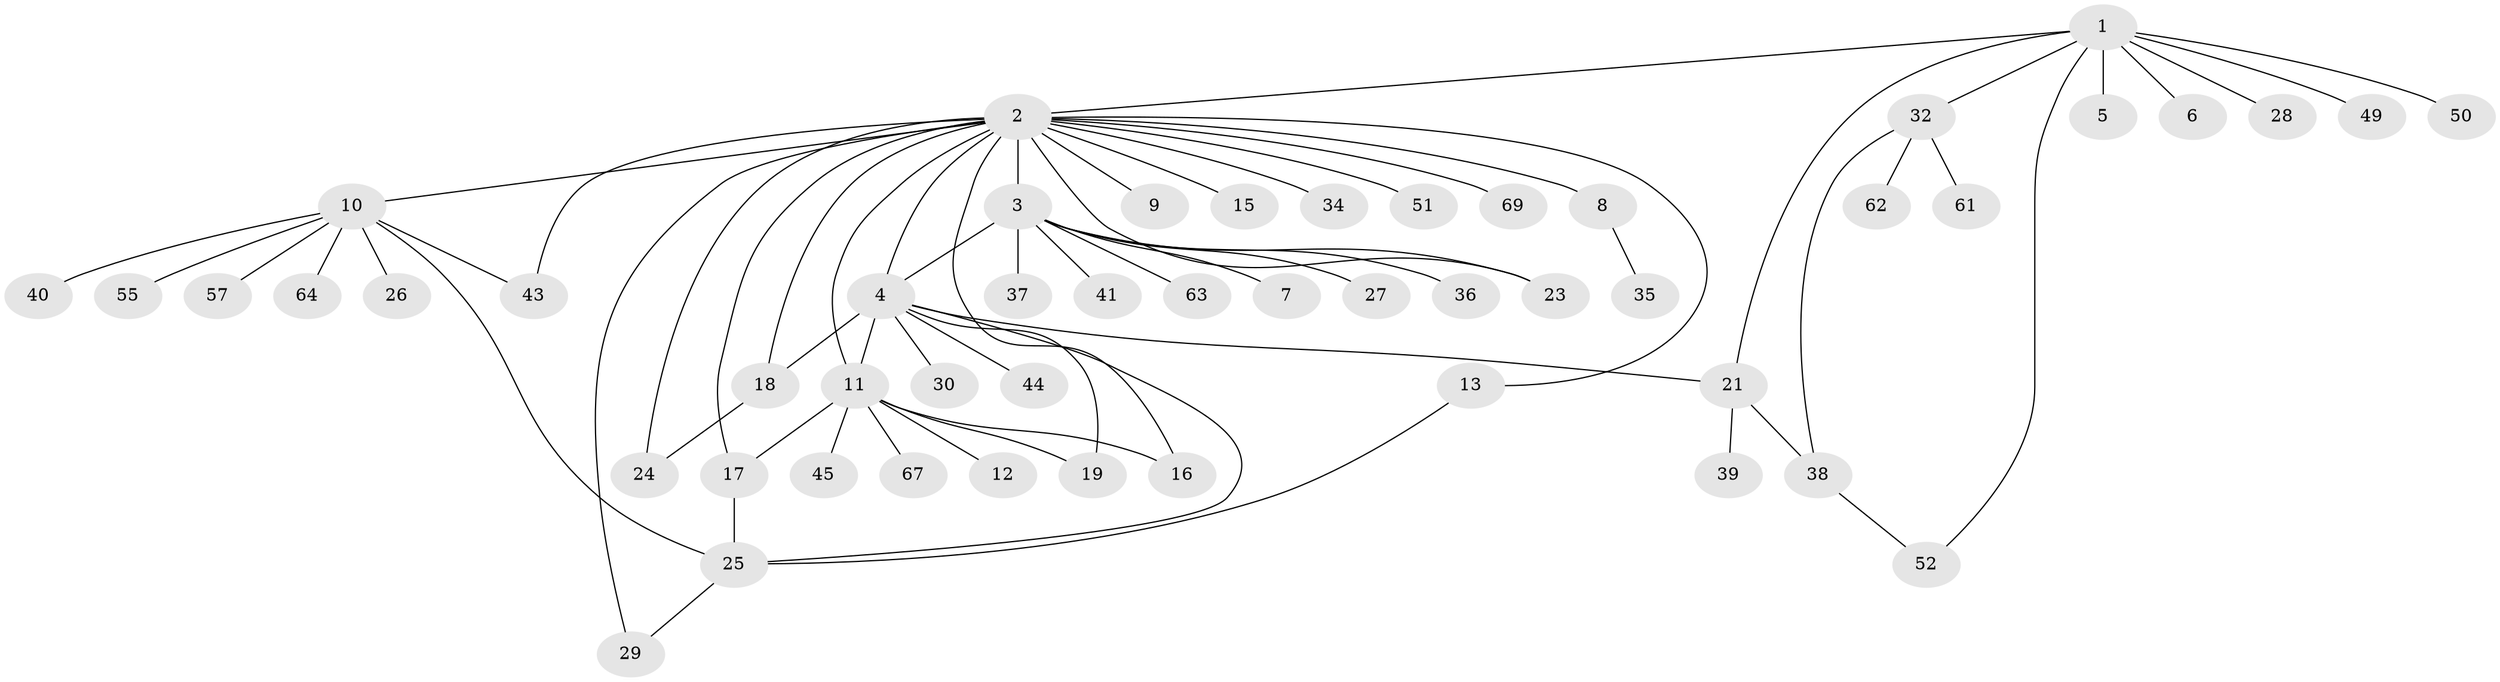 // original degree distribution, {10: 0.043478260869565216, 21: 0.014492753623188406, 1: 0.5362318840579711, 3: 0.08695652173913043, 9: 0.014492753623188406, 8: 0.014492753623188406, 2: 0.2318840579710145, 4: 0.043478260869565216, 5: 0.014492753623188406}
// Generated by graph-tools (version 1.1) at 2025/11/02/27/25 16:11:11]
// undirected, 51 vertices, 66 edges
graph export_dot {
graph [start="1"]
  node [color=gray90,style=filled];
  1 [super="+59"];
  2 [super="+33"];
  3 [super="+47"];
  4 [super="+20"];
  5;
  6;
  7;
  8 [super="+22"];
  9;
  10 [super="+60"];
  11 [super="+14"];
  12;
  13 [super="+42"];
  15;
  16;
  17 [super="+53"];
  18 [super="+46"];
  19;
  21 [super="+31"];
  23;
  24 [super="+48"];
  25 [super="+68"];
  26;
  27;
  28 [super="+65"];
  29;
  30 [super="+58"];
  32 [super="+66"];
  34;
  35;
  36;
  37;
  38;
  39;
  40;
  41;
  43 [super="+54"];
  44;
  45;
  49;
  50;
  51;
  52 [super="+56"];
  55;
  57;
  61;
  62;
  63;
  64;
  67;
  69;
  1 -- 2;
  1 -- 5;
  1 -- 6;
  1 -- 28;
  1 -- 32;
  1 -- 49;
  1 -- 50;
  1 -- 52;
  1 -- 21;
  2 -- 3;
  2 -- 4;
  2 -- 8 [weight=2];
  2 -- 9;
  2 -- 10;
  2 -- 11;
  2 -- 13;
  2 -- 15;
  2 -- 17;
  2 -- 23;
  2 -- 24 [weight=2];
  2 -- 29;
  2 -- 34;
  2 -- 43;
  2 -- 51;
  2 -- 69;
  2 -- 16;
  2 -- 18;
  3 -- 4;
  3 -- 7;
  3 -- 23;
  3 -- 27;
  3 -- 36;
  3 -- 37;
  3 -- 41;
  3 -- 63;
  4 -- 11;
  4 -- 18;
  4 -- 19;
  4 -- 21;
  4 -- 25;
  4 -- 30;
  4 -- 44;
  8 -- 35;
  10 -- 25;
  10 -- 26;
  10 -- 40;
  10 -- 55;
  10 -- 57;
  10 -- 64;
  10 -- 43;
  11 -- 12;
  11 -- 16;
  11 -- 17;
  11 -- 19;
  11 -- 45;
  11 -- 67;
  13 -- 25;
  17 -- 25;
  18 -- 24;
  21 -- 38;
  21 -- 39;
  25 -- 29;
  32 -- 61;
  32 -- 62;
  32 -- 38;
  38 -- 52;
}
